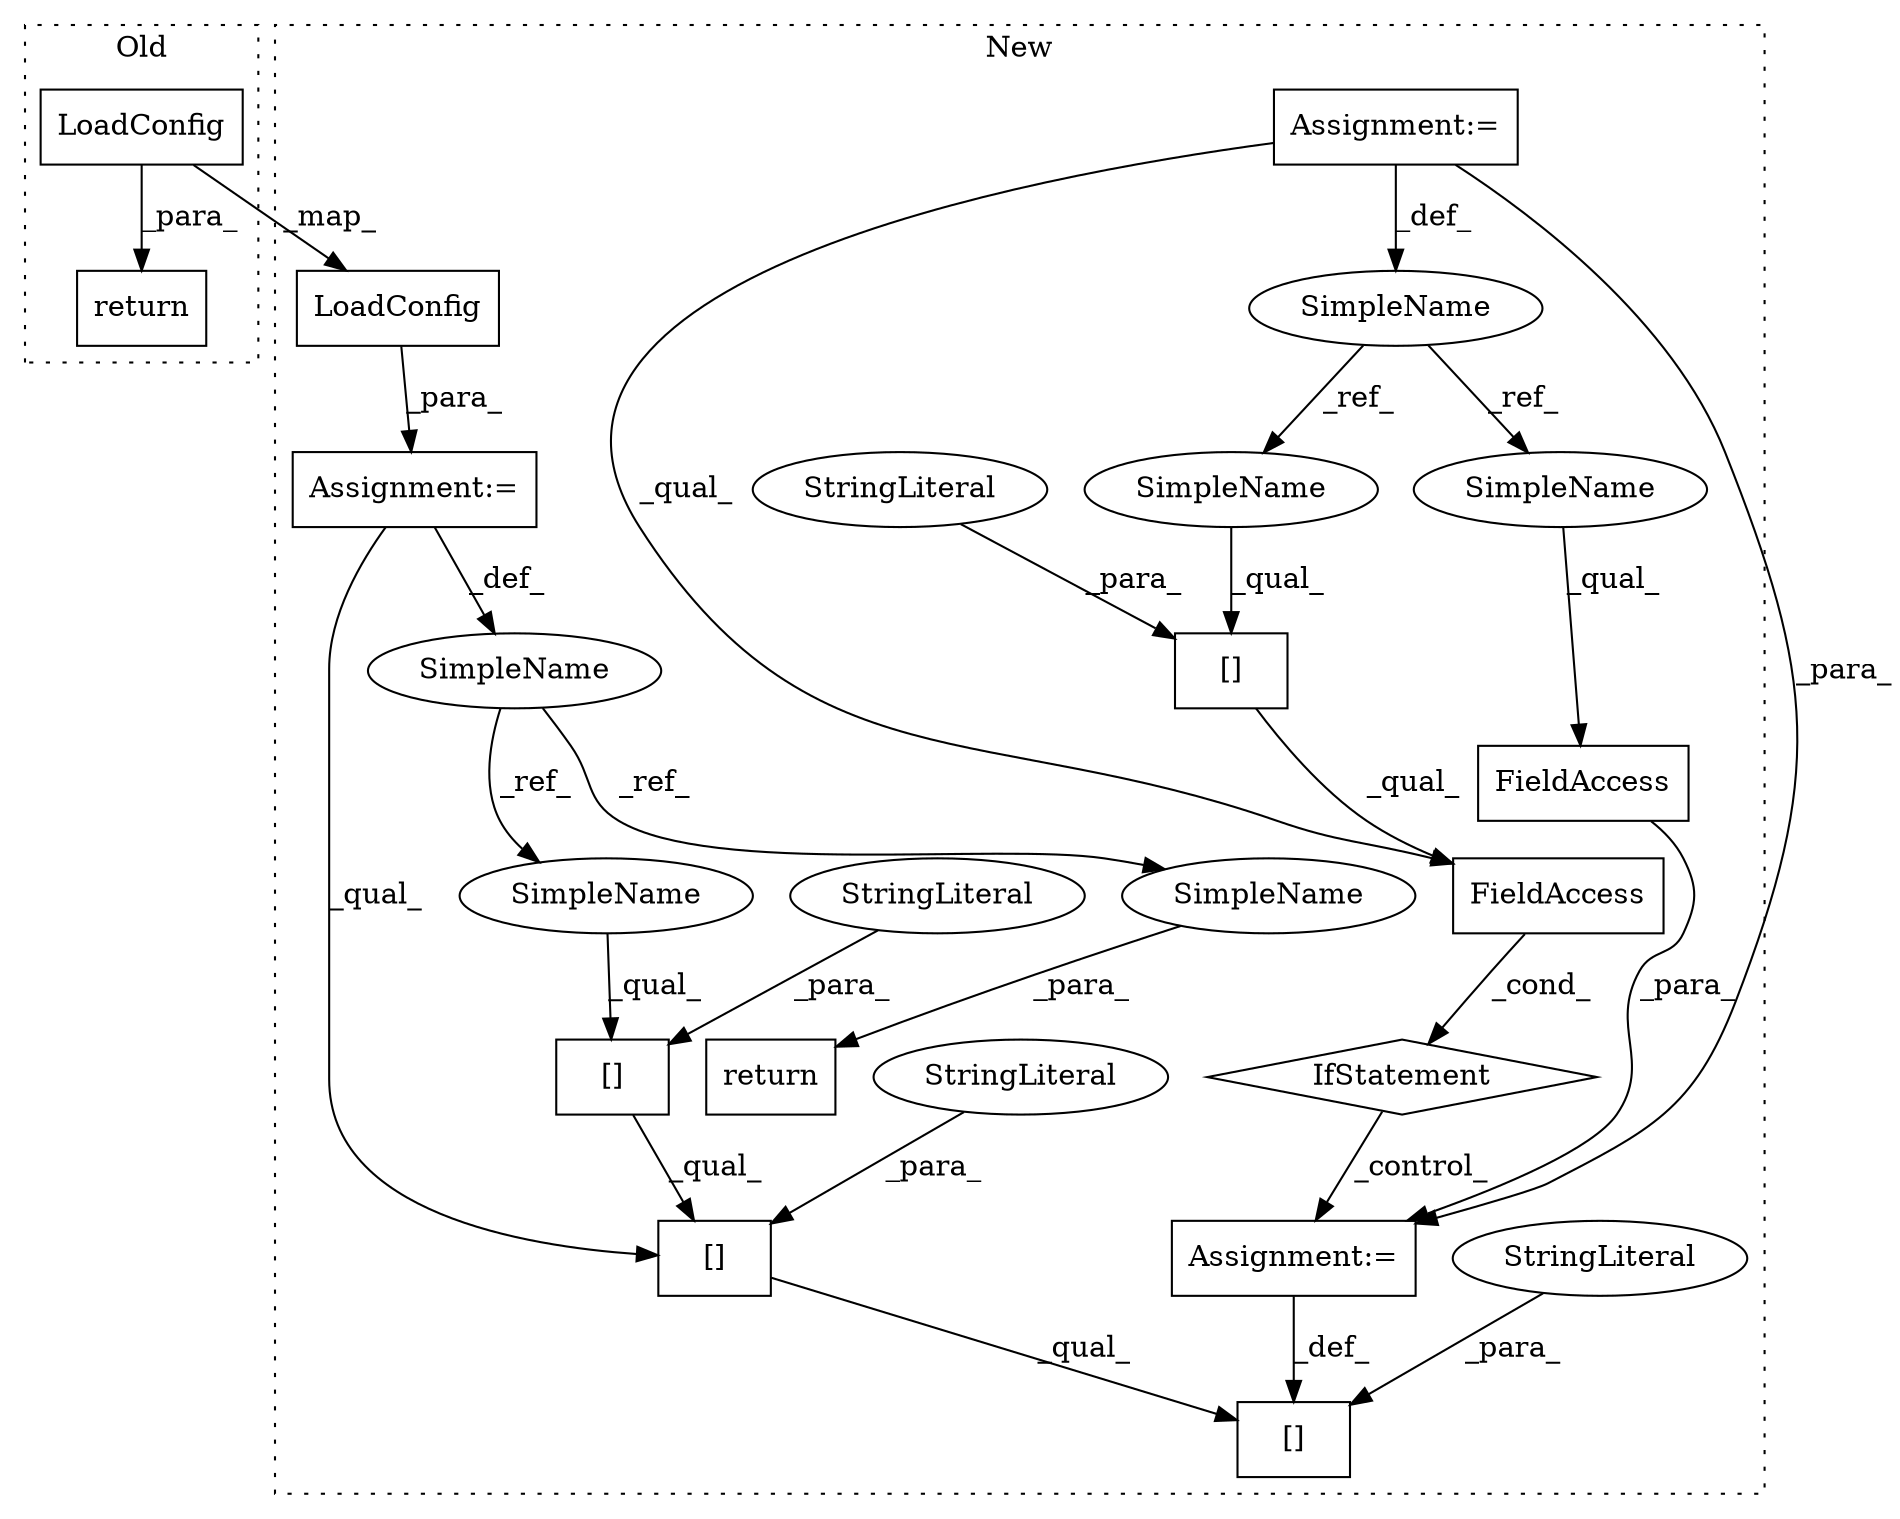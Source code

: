 digraph G {
subgraph cluster0 {
1 [label="LoadConfig" a="32" s="2893,2947" l="11,1" shape="box"];
4 [label="return" a="41" s="2878" l="7" shape="box"];
label = "Old";
style="dotted";
}
subgraph cluster1 {
2 [label="LoadConfig" a="32" s="2924,2978" l="11,1" shape="box"];
3 [label="return" a="41" s="3091" l="7" shape="box"];
5 [label="Assignment:=" a="7" s="2915" l="1" shape="box"];
6 [label="[]" a="2" s="3023,3064" l="31,1" shape="box"];
7 [label="SimpleName" a="42" s="2909" l="6" shape="ellipse"];
8 [label="[]" a="2" s="3023,3041" l="7,1" shape="box"];
9 [label="StringLiteral" a="45" s="3054" l="10" shape="ellipse"];
10 [label="[]" a="2" s="3023,3052" l="20,1" shape="box"];
11 [label="StringLiteral" a="45" s="3030" l="11" shape="ellipse"];
12 [label="StringLiteral" a="45" s="3043" l="9" shape="ellipse"];
13 [label="Assignment:=" a="7" s="2882" l="5" shape="box"];
14 [label="FieldAccess" a="22" s="3066" l="13" shape="box"];
15 [label="[]" a="2" s="2989,3004" l="6,1" shape="box"];
16 [label="FieldAccess" a="22" s="2989" l="24" shape="box"];
17 [label="IfStatement" a="25" s="2985,3013" l="4,2" shape="diamond"];
18 [label="SimpleName" a="42" s="2882" l="5" shape="ellipse"];
19 [label="Assignment:=" a="7" s="3065" l="1" shape="box"];
20 [label="StringLiteral" a="45" s="2995" l="9" shape="ellipse"];
21 [label="SimpleName" a="42" s="2989" l="5" shape="ellipse"];
22 [label="SimpleName" a="42" s="3066" l="5" shape="ellipse"];
23 [label="SimpleName" a="42" s="3098" l="6" shape="ellipse"];
24 [label="SimpleName" a="42" s="3023" l="6" shape="ellipse"];
label = "New";
style="dotted";
}
1 -> 2 [label="_map_"];
1 -> 4 [label="_para_"];
2 -> 5 [label="_para_"];
5 -> 7 [label="_def_"];
5 -> 10 [label="_qual_"];
7 -> 23 [label="_ref_"];
7 -> 24 [label="_ref_"];
8 -> 10 [label="_qual_"];
9 -> 6 [label="_para_"];
10 -> 6 [label="_qual_"];
11 -> 8 [label="_para_"];
12 -> 10 [label="_para_"];
13 -> 19 [label="_para_"];
13 -> 18 [label="_def_"];
13 -> 16 [label="_qual_"];
14 -> 19 [label="_para_"];
15 -> 16 [label="_qual_"];
16 -> 17 [label="_cond_"];
17 -> 19 [label="_control_"];
18 -> 21 [label="_ref_"];
18 -> 22 [label="_ref_"];
19 -> 6 [label="_def_"];
20 -> 15 [label="_para_"];
21 -> 15 [label="_qual_"];
22 -> 14 [label="_qual_"];
23 -> 3 [label="_para_"];
24 -> 8 [label="_qual_"];
}